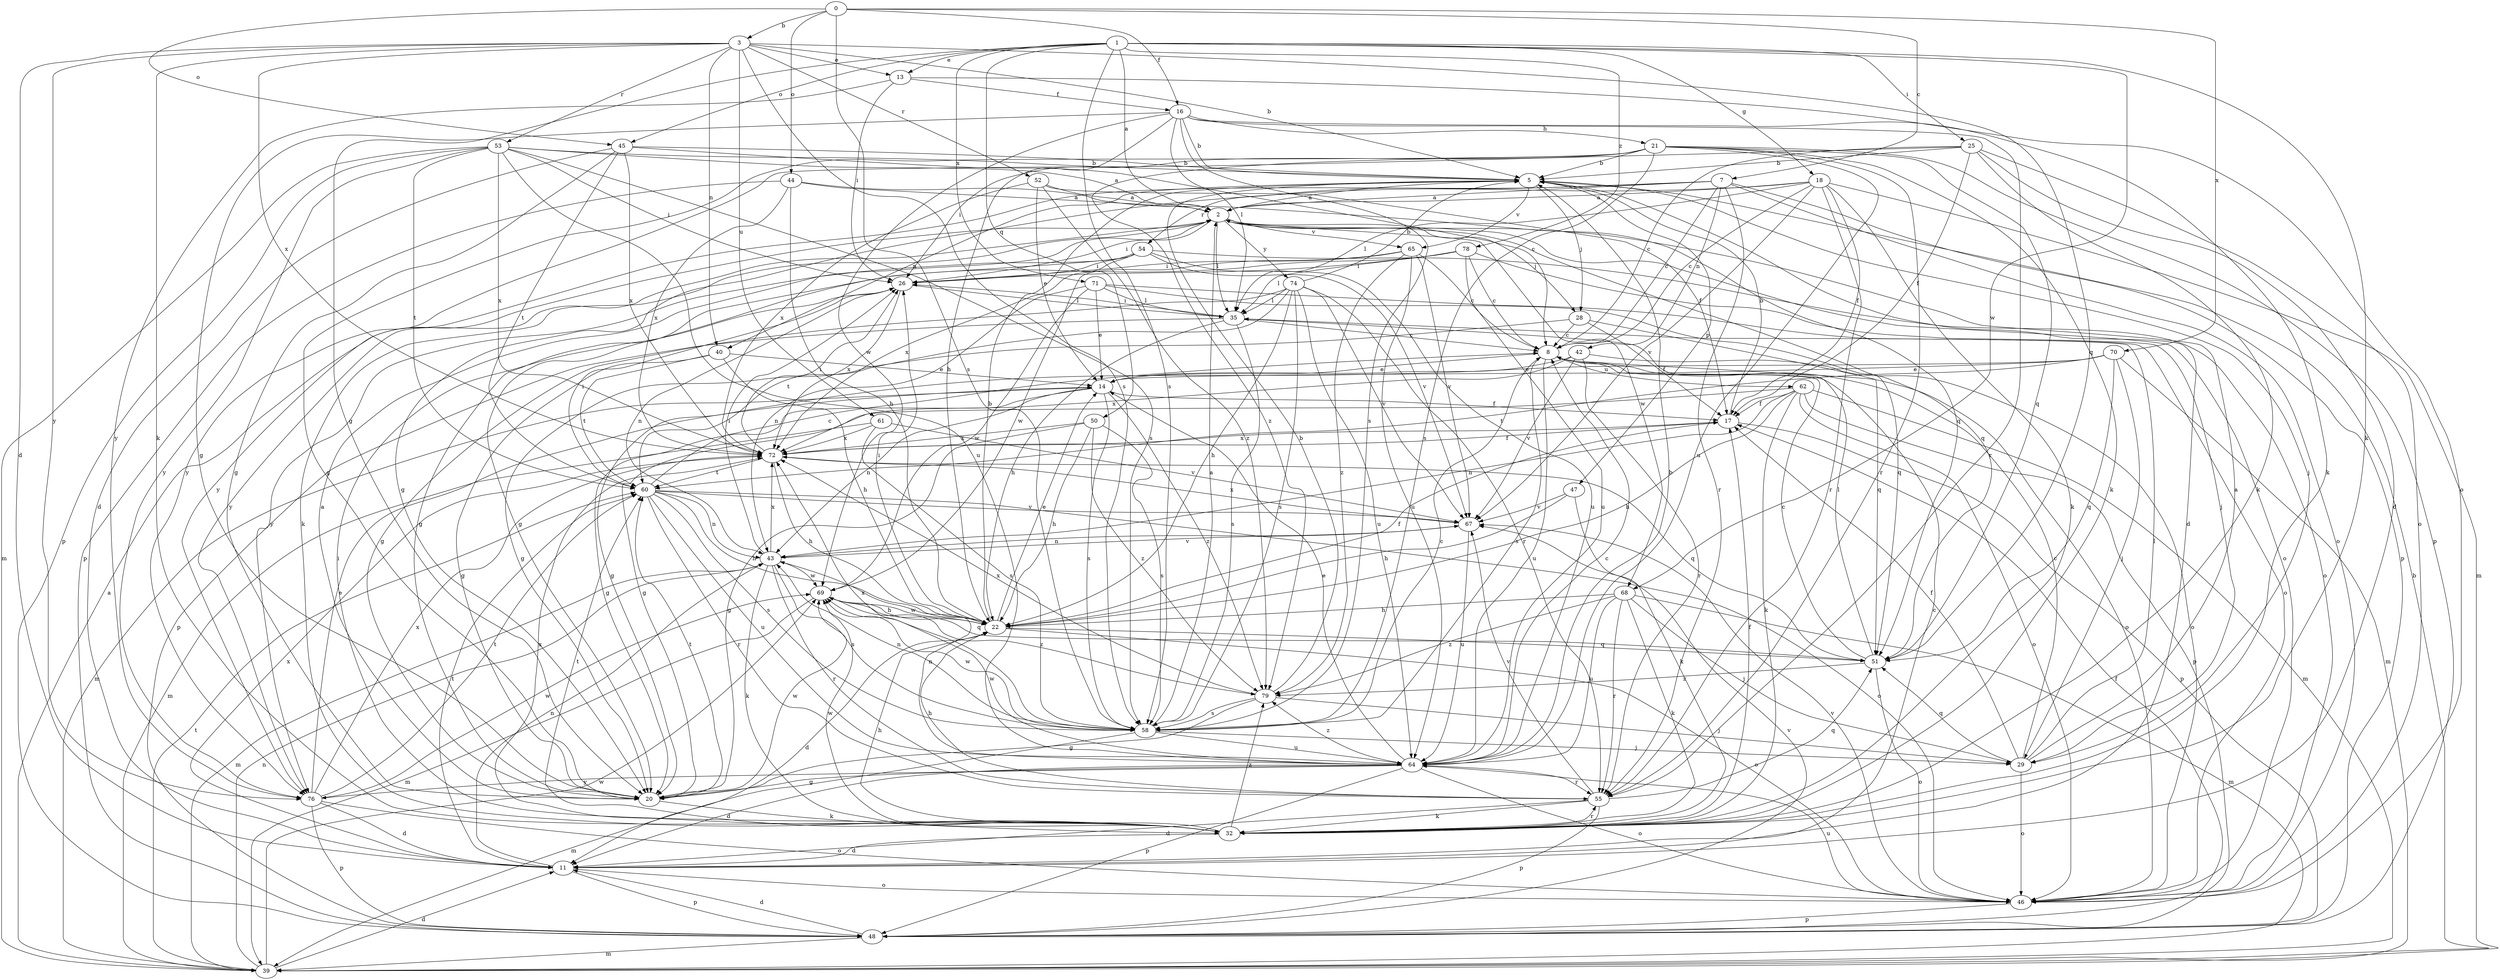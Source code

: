 strict digraph  {
0;
1;
2;
3;
5;
7;
8;
11;
13;
14;
16;
17;
18;
20;
21;
22;
25;
26;
28;
29;
32;
35;
39;
40;
42;
43;
44;
45;
46;
47;
48;
50;
51;
52;
53;
54;
55;
58;
60;
61;
62;
64;
65;
67;
68;
69;
70;
71;
72;
74;
76;
78;
79;
0 -> 3  [label=b];
0 -> 7  [label=c];
0 -> 16  [label=f];
0 -> 44  [label=o];
0 -> 45  [label=o];
0 -> 58  [label=s];
0 -> 70  [label=x];
1 -> 2  [label=a];
1 -> 13  [label=e];
1 -> 18  [label=g];
1 -> 20  [label=g];
1 -> 25  [label=i];
1 -> 32  [label=k];
1 -> 45  [label=o];
1 -> 50  [label=q];
1 -> 58  [label=s];
1 -> 68  [label=w];
1 -> 71  [label=x];
1 -> 78  [label=z];
2 -> 26  [label=i];
2 -> 28  [label=j];
2 -> 32  [label=k];
2 -> 35  [label=l];
2 -> 46  [label=o];
2 -> 51  [label=q];
2 -> 65  [label=v];
2 -> 68  [label=w];
2 -> 74  [label=y];
2 -> 76  [label=y];
3 -> 5  [label=b];
3 -> 11  [label=d];
3 -> 13  [label=e];
3 -> 32  [label=k];
3 -> 40  [label=n];
3 -> 51  [label=q];
3 -> 52  [label=r];
3 -> 53  [label=r];
3 -> 58  [label=s];
3 -> 61  [label=u];
3 -> 72  [label=x];
3 -> 76  [label=y];
5 -> 2  [label=a];
5 -> 11  [label=d];
5 -> 28  [label=j];
5 -> 29  [label=j];
5 -> 40  [label=n];
5 -> 47  [label=p];
5 -> 65  [label=v];
7 -> 2  [label=a];
7 -> 8  [label=c];
7 -> 42  [label=n];
7 -> 46  [label=o];
7 -> 48  [label=p];
7 -> 54  [label=r];
7 -> 55  [label=r];
7 -> 76  [label=y];
8 -> 14  [label=e];
8 -> 46  [label=o];
8 -> 58  [label=s];
8 -> 62  [label=u];
8 -> 64  [label=u];
11 -> 8  [label=c];
11 -> 43  [label=n];
11 -> 46  [label=o];
11 -> 48  [label=p];
11 -> 60  [label=t];
11 -> 72  [label=x];
13 -> 16  [label=f];
13 -> 26  [label=i];
13 -> 46  [label=o];
13 -> 76  [label=y];
14 -> 17  [label=f];
14 -> 20  [label=g];
14 -> 39  [label=m];
14 -> 43  [label=n];
14 -> 58  [label=s];
14 -> 79  [label=z];
16 -> 5  [label=b];
16 -> 20  [label=g];
16 -> 21  [label=h];
16 -> 22  [label=h];
16 -> 32  [label=k];
16 -> 35  [label=l];
16 -> 55  [label=r];
16 -> 58  [label=s];
16 -> 69  [label=w];
17 -> 5  [label=b];
17 -> 48  [label=p];
17 -> 72  [label=x];
18 -> 2  [label=a];
18 -> 8  [label=c];
18 -> 17  [label=f];
18 -> 20  [label=g];
18 -> 32  [label=k];
18 -> 35  [label=l];
18 -> 39  [label=m];
18 -> 55  [label=r];
18 -> 67  [label=v];
20 -> 2  [label=a];
20 -> 32  [label=k];
20 -> 60  [label=t];
20 -> 69  [label=w];
21 -> 5  [label=b];
21 -> 20  [label=g];
21 -> 26  [label=i];
21 -> 32  [label=k];
21 -> 48  [label=p];
21 -> 51  [label=q];
21 -> 55  [label=r];
21 -> 58  [label=s];
21 -> 64  [label=u];
21 -> 79  [label=z];
22 -> 5  [label=b];
22 -> 11  [label=d];
22 -> 14  [label=e];
22 -> 17  [label=f];
22 -> 26  [label=i];
22 -> 46  [label=o];
22 -> 51  [label=q];
22 -> 69  [label=w];
25 -> 5  [label=b];
25 -> 8  [label=c];
25 -> 11  [label=d];
25 -> 17  [label=f];
25 -> 32  [label=k];
25 -> 46  [label=o];
25 -> 76  [label=y];
26 -> 35  [label=l];
26 -> 43  [label=n];
26 -> 72  [label=x];
28 -> 8  [label=c];
28 -> 17  [label=f];
28 -> 20  [label=g];
28 -> 51  [label=q];
29 -> 2  [label=a];
29 -> 8  [label=c];
29 -> 17  [label=f];
29 -> 35  [label=l];
29 -> 46  [label=o];
29 -> 51  [label=q];
32 -> 11  [label=d];
32 -> 17  [label=f];
32 -> 22  [label=h];
32 -> 26  [label=i];
32 -> 55  [label=r];
32 -> 60  [label=t];
32 -> 69  [label=w];
32 -> 72  [label=x];
32 -> 79  [label=z];
35 -> 8  [label=c];
35 -> 22  [label=h];
35 -> 26  [label=i];
35 -> 48  [label=p];
35 -> 58  [label=s];
39 -> 2  [label=a];
39 -> 5  [label=b];
39 -> 11  [label=d];
39 -> 43  [label=n];
39 -> 60  [label=t];
39 -> 69  [label=w];
40 -> 14  [label=e];
40 -> 20  [label=g];
40 -> 22  [label=h];
40 -> 60  [label=t];
42 -> 14  [label=e];
42 -> 46  [label=o];
42 -> 55  [label=r];
42 -> 67  [label=v];
42 -> 72  [label=x];
43 -> 26  [label=i];
43 -> 32  [label=k];
43 -> 39  [label=m];
43 -> 55  [label=r];
43 -> 58  [label=s];
43 -> 67  [label=v];
43 -> 69  [label=w];
43 -> 72  [label=x];
44 -> 2  [label=a];
44 -> 22  [label=h];
44 -> 48  [label=p];
44 -> 51  [label=q];
44 -> 72  [label=x];
45 -> 5  [label=b];
45 -> 8  [label=c];
45 -> 11  [label=d];
45 -> 20  [label=g];
45 -> 60  [label=t];
45 -> 72  [label=x];
46 -> 48  [label=p];
46 -> 64  [label=u];
46 -> 67  [label=v];
47 -> 22  [label=h];
47 -> 32  [label=k];
47 -> 67  [label=v];
48 -> 11  [label=d];
48 -> 17  [label=f];
48 -> 39  [label=m];
48 -> 67  [label=v];
50 -> 20  [label=g];
50 -> 22  [label=h];
50 -> 58  [label=s];
50 -> 72  [label=x];
50 -> 79  [label=z];
51 -> 8  [label=c];
51 -> 35  [label=l];
51 -> 46  [label=o];
51 -> 79  [label=z];
52 -> 2  [label=a];
52 -> 14  [label=e];
52 -> 17  [label=f];
52 -> 72  [label=x];
52 -> 79  [label=z];
53 -> 2  [label=a];
53 -> 5  [label=b];
53 -> 26  [label=i];
53 -> 39  [label=m];
53 -> 48  [label=p];
53 -> 58  [label=s];
53 -> 60  [label=t];
53 -> 64  [label=u];
53 -> 72  [label=x];
53 -> 76  [label=y];
54 -> 20  [label=g];
54 -> 26  [label=i];
54 -> 46  [label=o];
54 -> 64  [label=u];
54 -> 67  [label=v];
54 -> 72  [label=x];
54 -> 76  [label=y];
55 -> 11  [label=d];
55 -> 22  [label=h];
55 -> 32  [label=k];
55 -> 48  [label=p];
55 -> 51  [label=q];
55 -> 67  [label=v];
58 -> 2  [label=a];
58 -> 8  [label=c];
58 -> 29  [label=j];
58 -> 39  [label=m];
58 -> 43  [label=n];
58 -> 64  [label=u];
58 -> 69  [label=w];
58 -> 72  [label=x];
60 -> 8  [label=c];
60 -> 22  [label=h];
60 -> 26  [label=i];
60 -> 43  [label=n];
60 -> 46  [label=o];
60 -> 55  [label=r];
60 -> 58  [label=s];
60 -> 64  [label=u];
60 -> 67  [label=v];
61 -> 39  [label=m];
61 -> 58  [label=s];
61 -> 67  [label=v];
61 -> 72  [label=x];
62 -> 17  [label=f];
62 -> 20  [label=g];
62 -> 22  [label=h];
62 -> 32  [label=k];
62 -> 39  [label=m];
62 -> 43  [label=n];
62 -> 46  [label=o];
62 -> 48  [label=p];
64 -> 5  [label=b];
64 -> 8  [label=c];
64 -> 11  [label=d];
64 -> 14  [label=e];
64 -> 20  [label=g];
64 -> 43  [label=n];
64 -> 46  [label=o];
64 -> 48  [label=p];
64 -> 55  [label=r];
64 -> 69  [label=w];
64 -> 76  [label=y];
64 -> 79  [label=z];
65 -> 8  [label=c];
65 -> 26  [label=i];
65 -> 64  [label=u];
65 -> 67  [label=v];
65 -> 69  [label=w];
65 -> 79  [label=z];
67 -> 43  [label=n];
67 -> 64  [label=u];
67 -> 72  [label=x];
68 -> 22  [label=h];
68 -> 29  [label=j];
68 -> 32  [label=k];
68 -> 39  [label=m];
68 -> 55  [label=r];
68 -> 64  [label=u];
68 -> 79  [label=z];
69 -> 22  [label=h];
69 -> 39  [label=m];
69 -> 51  [label=q];
69 -> 79  [label=z];
70 -> 14  [label=e];
70 -> 20  [label=g];
70 -> 29  [label=j];
70 -> 39  [label=m];
70 -> 51  [label=q];
70 -> 60  [label=t];
71 -> 14  [label=e];
71 -> 35  [label=l];
71 -> 43  [label=n];
71 -> 46  [label=o];
71 -> 51  [label=q];
71 -> 69  [label=w];
72 -> 17  [label=f];
72 -> 22  [label=h];
72 -> 26  [label=i];
72 -> 51  [label=q];
72 -> 60  [label=t];
74 -> 5  [label=b];
74 -> 20  [label=g];
74 -> 22  [label=h];
74 -> 35  [label=l];
74 -> 55  [label=r];
74 -> 58  [label=s];
74 -> 60  [label=t];
74 -> 64  [label=u];
74 -> 67  [label=v];
76 -> 11  [label=d];
76 -> 14  [label=e];
76 -> 46  [label=o];
76 -> 48  [label=p];
76 -> 60  [label=t];
76 -> 69  [label=w];
76 -> 72  [label=x];
78 -> 8  [label=c];
78 -> 20  [label=g];
78 -> 26  [label=i];
78 -> 29  [label=j];
78 -> 35  [label=l];
78 -> 64  [label=u];
79 -> 5  [label=b];
79 -> 20  [label=g];
79 -> 29  [label=j];
79 -> 58  [label=s];
79 -> 72  [label=x];
}

